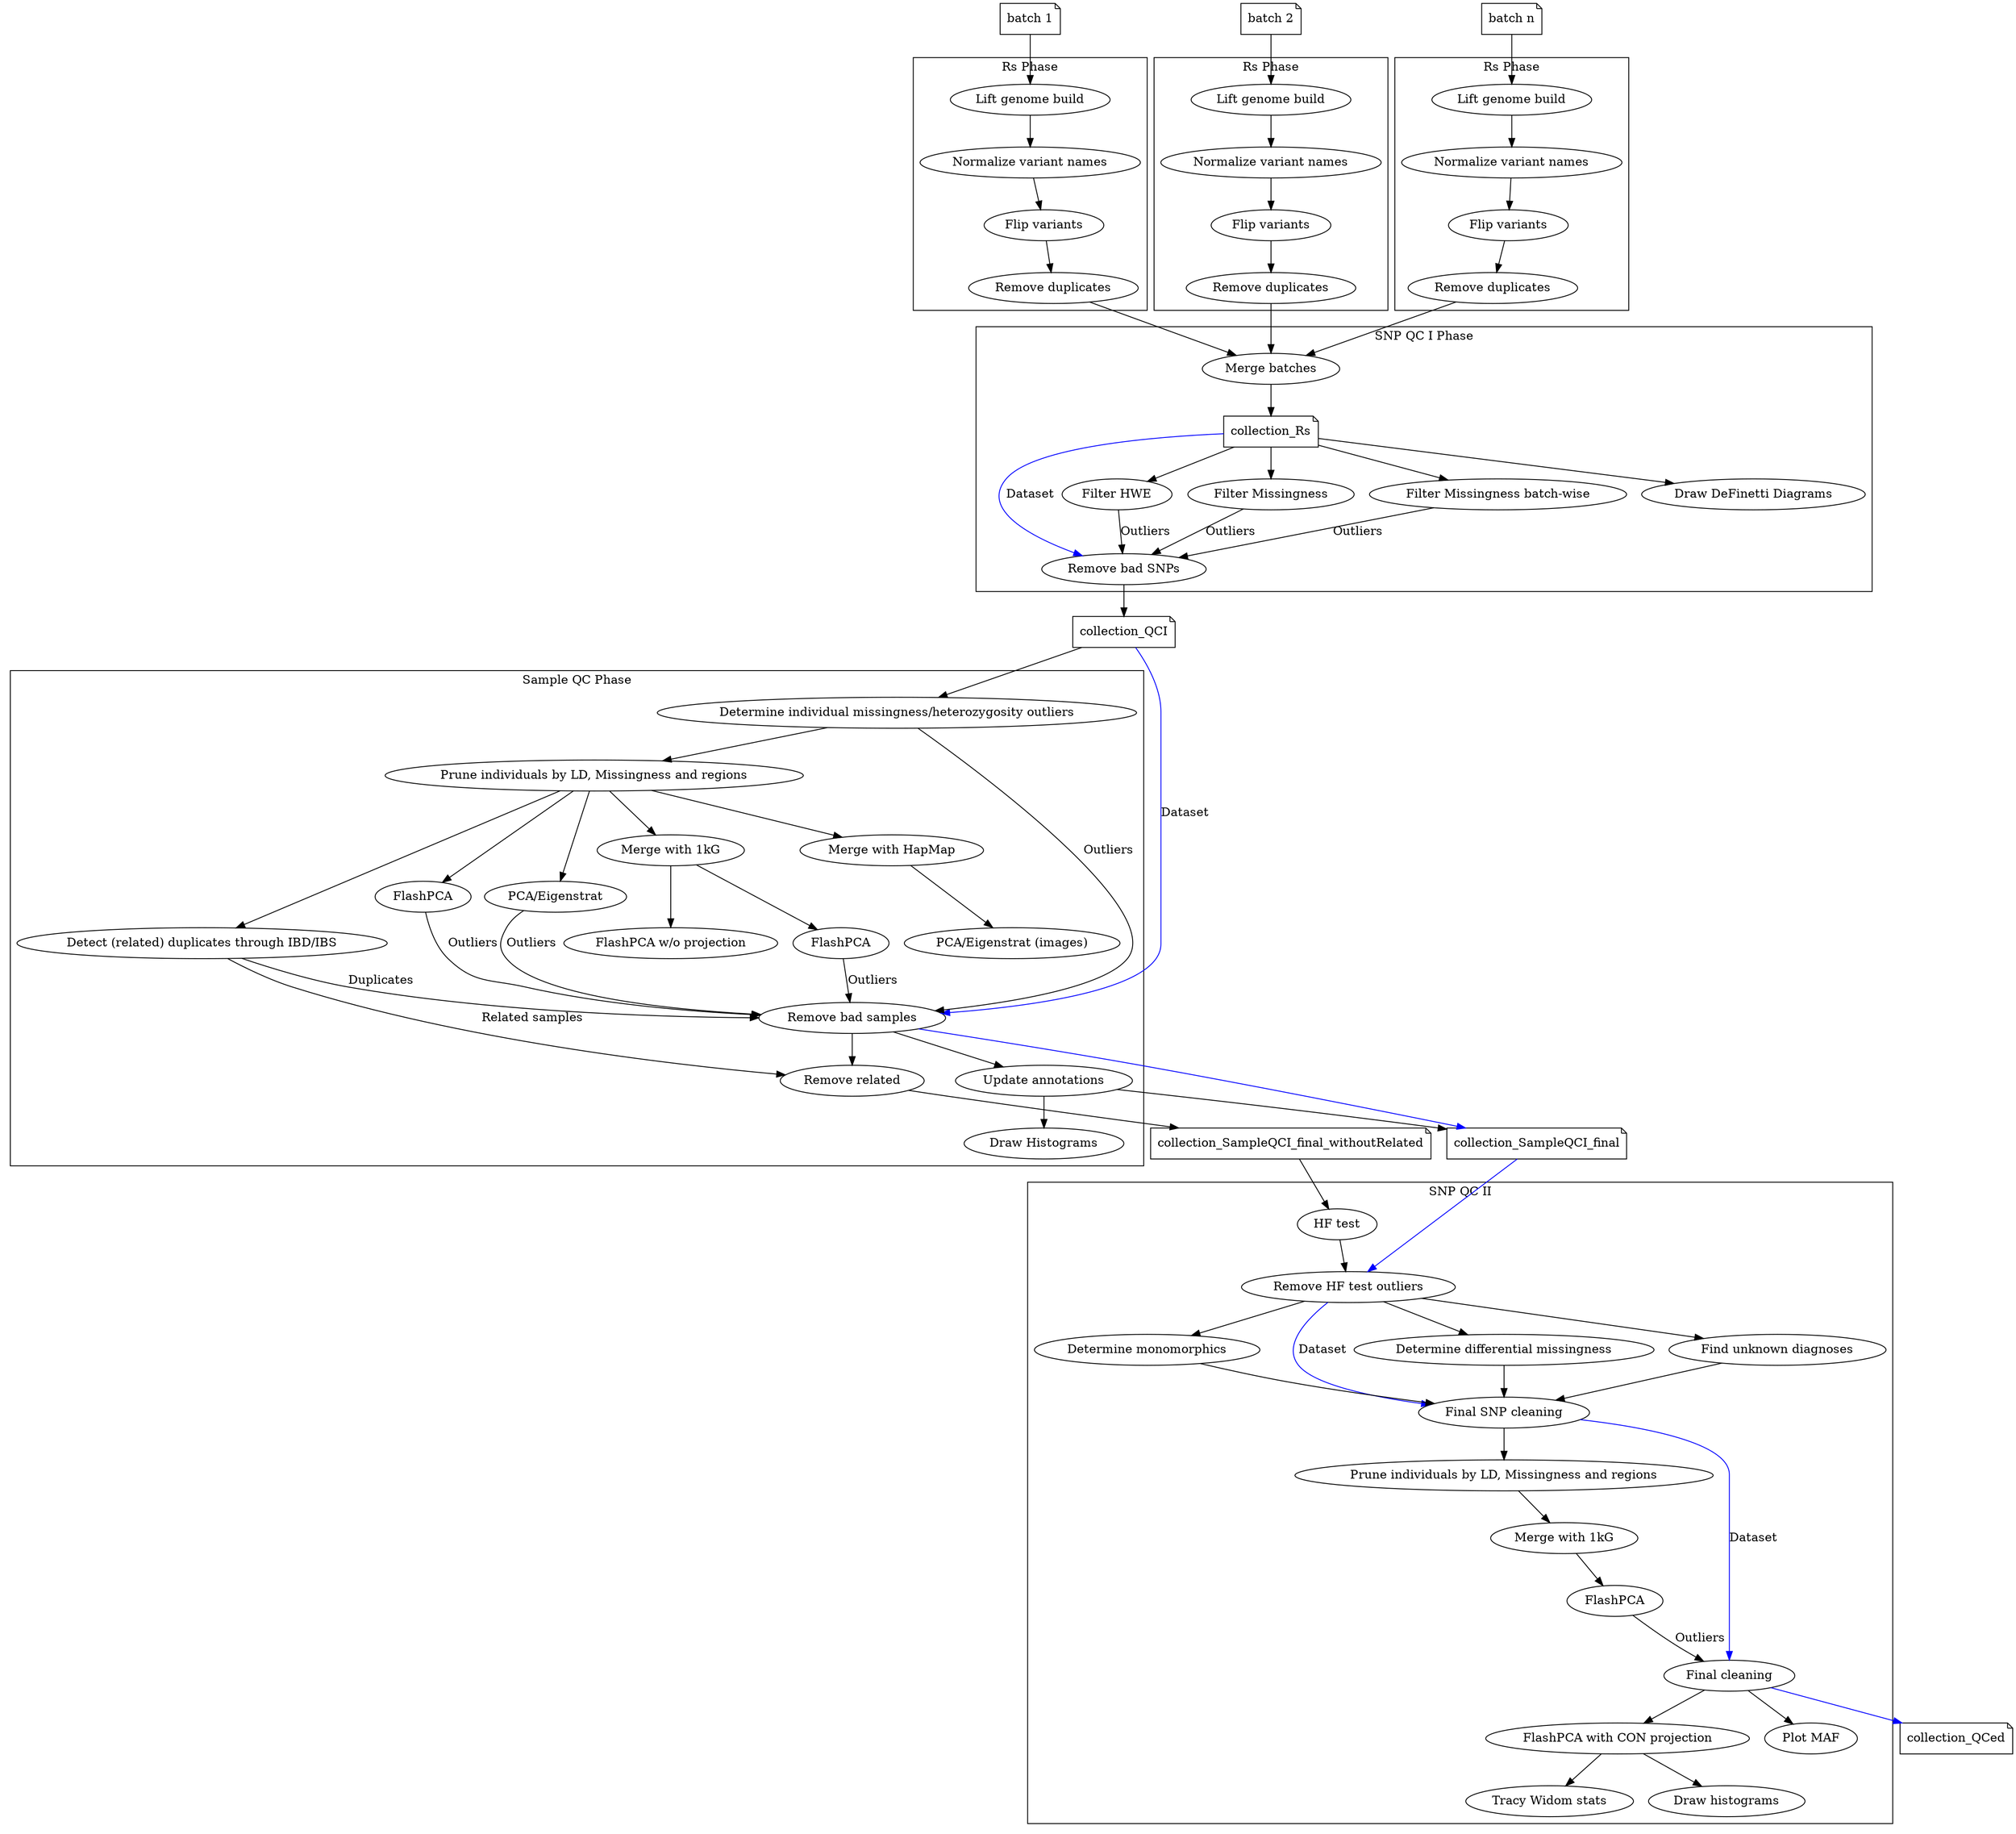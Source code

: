 digraph {
  {
    # dataset names
    node [shape=note]
    batch1 [label="batch 1"]
    batch2 [label="batch 2"]
    batchn [label="batch n"]

    after_QCI_merge [label="collection_Rs"];
    after_QCI [label="collection_QCI"];

    SampleQC_final [label="collection_SampleQCI_final"];
    SampleQC_final_wr [label="collection_SampleQCI_final_withoutRelated"];

    final [label="collection_QCed"];
    
  }

  {
    # process names
    rs_clean_namesa [label="Lift genome build"]
    rs_norm_variantsa [label="Normalize variant names"]
    rs_flipa [label="Flip variants"]
    rs_duplicatesa [label="Remove duplicates"]
    
    rs_clean_namesb [label="Lift genome build"]
    rs_norm_variantsb [label="Normalize variant names"]
    rs_flipb [label="Flip variants"]
    rs_duplicatesb [label="Remove duplicates"]
    
    rs_clean_namesc [label="Lift genome build"]
    rs_norm_variantsc [label="Normalize variant names"]
    rs_flipc [label="Flip variants"]
    rs_duplicatesc [label="Remove duplicates"]
  }


  subgraph cluster_1 {
    rs_clean_namesa -> rs_norm_variantsa -> rs_flipa -> rs_duplicatesa;
    label="Rs Phase";
  }

  subgraph cluster_2 {
    rs_clean_namesb -> rs_norm_variantsb -> rs_flipb -> rs_duplicatesb;
    label="Rs Phase";
  }

  subgraph cluster_3 {
    rs_clean_namesc -> rs_norm_variantsc -> rs_flipc -> rs_duplicatesc;
    label="Rs Phase";
  }

  batch1 -> rs_clean_namesa;
  rs_duplicatesa -> "Merge batches";

  batch2 -> rs_clean_namesb;
  rs_duplicatesb  -> "Merge batches";

  batchn -> rs_clean_namesc;
  rs_duplicatesc  -> "Merge batches";


  subgraph cluster_snpqci {
    color=black;
    node [style=filled,color=white];
    label="SNP QC I Phase";

    node [style=ellipse,color=black];

    snpqci_remove[label="Remove bad SNPs"];

    "Merge batches" -> after_QCI_merge;
    after_QCI_merge -> {"Filter HWE" "Filter Missingness" "Filter Missingness batch-wise" "Draw DeFinetti Diagrams"};

    "Filter HWE" -> snpqci_remove [label="Outliers"];
    "Filter Missingness" -> snpqci_remove [label="Outliers"];
    "Filter Missingness batch-wise" -> snpqci_remove [label="Outliers"];
    after_QCI_merge -> snpqci_remove [color=blue,label="Dataset"];

  }

  subgraph cluster_sampleqci {
    label="Sample QC Phase";

    sampleqci_miss_het [label="Determine individual missingness/heterozygosity outliers"];

    sampleqci_miss_het -> prune;

    prune [label="Prune individuals by LD, Missingness and regions"];
    pca_eigen1 [label="PCA/Eigenstrat (images)"];
    pca_eigen2 [label="PCA/Eigenstrat"];
    sampleqc_remove_bad [label="Remove bad samples"];
    pca_flash1 [label="FlashPCA"];

    prune -> "Detect (related) duplicates through IBD/IBS";
    "Detect (related) duplicates through IBD/IBS" -> sampleqc_remove_bad [label="Duplicates"];

    prune -> "Merge with HapMap" -> pca_eigen1;
    prune -> "Merge with 1kG" -> pca_flash1;
    pca_flash1 -> sampleqc_remove_bad [label="Outliers"];

    prune -> pca_eigen2;
    pca_eigen2 -> sampleqc_remove_bad [label="Outliers"];
    prune -> FlashPCA;
    FlashPCA -> sampleqc_remove_bad [label="Outliers"];
    sampleqci_miss_het -> sampleqc_remove_bad [label="Outliers"];

    sampleqc_remove_bad -> "Update annotations" -> "Draw Histograms";

    "Merge with 1kG" -> "FlashPCA w/o projection";

    sampleqc_remove_bad -> "Remove related";
    
    "Detect (related) duplicates through IBD/IBS" -> "Remove related" [label="Related samples"];
    
  }

  snpqci_remove -> after_QCI;
  after_QCI-> sampleqci_miss_het;
  after_QCI -> sampleqc_remove_bad [color=blue, label="Dataset"];

  "Update annotations" -> SampleQC_final;
  
  "Remove related" -> SampleQC_final_wr;
  SampleQC_final_wr -> "HF test";
  
  sampleqc_remove_bad -> SampleQC_final [color=blue];


  subgraph cluster_snpqcii {
    label="SNP QC II";
    "HF test";
    qc2_prune [label="Prune individuals by LD, Missingness and regions"];
    qc2_merge_1kg [label="Merge with 1kG"];
    qc2_1kg_flashpca [label="FlashPCA"];

    # SampleQC_final -> qc2_prune;
    "HF test" -> "Remove HF test outliers";
    #-> qc2_prune [label="Outliers"];
    qc2_prune -> qc2_merge_1kg -> qc2_1kg_flashpca;
    qc2_1kg_flashpca -> "Final cleaning" [label="Outliers"];
    

#    qc2_flashpca_prune -> qc2_tracy_widom;

    "Remove HF test outliers" -> "Determine monomorphics" -> "Final SNP cleaning";
    "Remove HF test outliers" -> "Determine differential missingness" -> "Final SNP cleaning";
    "Remove HF test outliers" -> "Find unknown diagnoses" -> "Final SNP cleaning";

    "Remove HF test outliers" -> "Final SNP cleaning" [color="blue", label="Dataset"];
    "Final SNP cleaning" -> qc2_prune;
    "Final SNP cleaning" -> "Final cleaning" [color="blue", label="Dataset"];

    qc2_final_flashpca [label="FlashPCA with CON projection"];
    qc2_final_tw [label="Tracy Widom stats"];
    qc2_final_histos [label="Draw histograms"];
    
    "Final cleaning" -> "Plot MAF";
    "Final cleaning" -> qc2_final_flashpca;
    qc2_final_flashpca -> qc2_final_tw;
    qc2_final_flashpca -> qc2_final_histos;
    
  }

  SampleQC_final -> "Remove HF test outliers" [color=blue];

  "Final cleaning" -> final [color="blue"];
  
  
}

